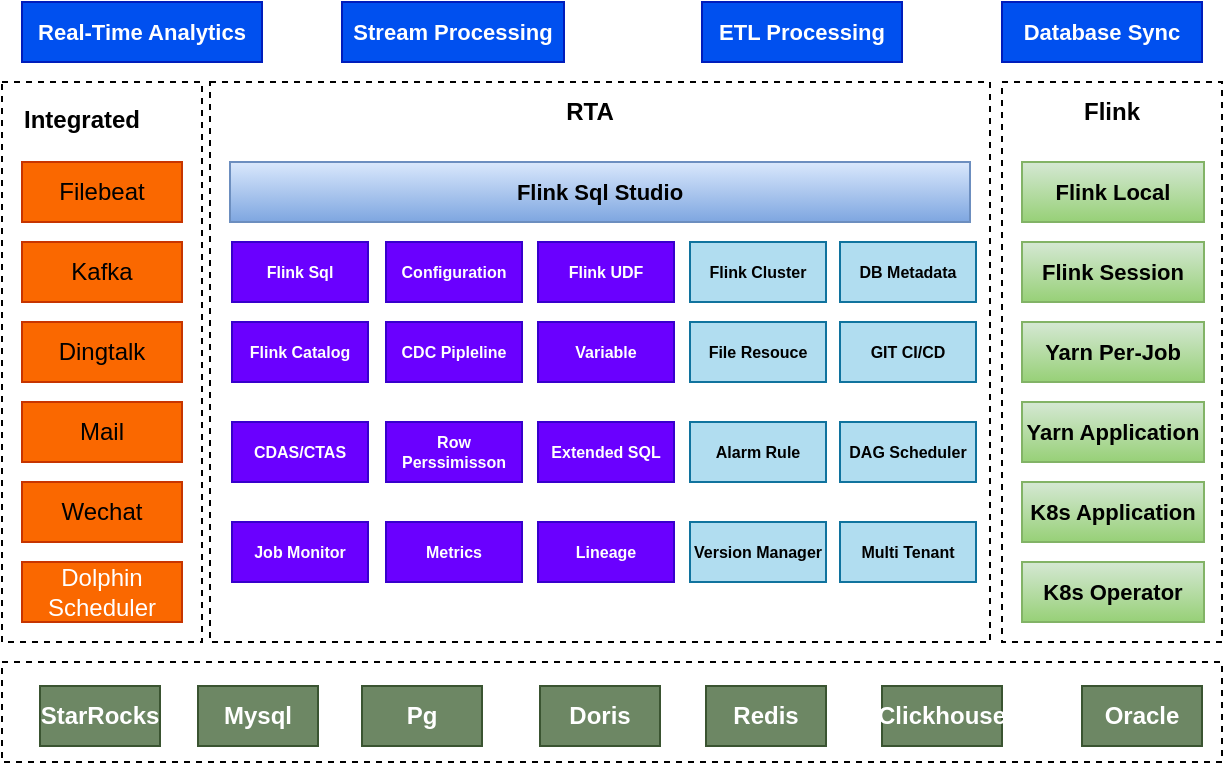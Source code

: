 <mxfile version="24.6.2" type="github">
  <diagram name="第 1 页" id="HKGODpCxfkMQ4LzSjgvv">
    <mxGraphModel dx="819" dy="422" grid="1" gridSize="10" guides="1" tooltips="1" connect="1" arrows="1" fold="1" page="1" pageScale="1" pageWidth="827" pageHeight="1169" math="0" shadow="0">
      <root>
        <mxCell id="0" />
        <mxCell id="1" parent="0" />
        <mxCell id="EMy1A2MRM-kkTs6elO1o-1" value="&lt;font style=&quot;font-size: 11px;&quot;&gt;Real-Time Analytics&lt;/font&gt;" style="rounded=0;whiteSpace=wrap;html=1;fontSize=11;fontStyle=1;fillColor=#0050ef;fontColor=#ffffff;strokeColor=#001DBC;" parent="1" vertex="1">
          <mxGeometry x="110" y="200" width="120" height="30" as="geometry" />
        </mxCell>
        <mxCell id="EMy1A2MRM-kkTs6elO1o-2" value="&lt;font style=&quot;font-size: 11px;&quot;&gt;Stream Processing&lt;/font&gt;" style="rounded=0;whiteSpace=wrap;html=1;fontSize=11;fontStyle=1;fillColor=#0050ef;fontColor=#ffffff;strokeColor=#001DBC;" parent="1" vertex="1">
          <mxGeometry x="270" y="200" width="111" height="30" as="geometry" />
        </mxCell>
        <mxCell id="EMy1A2MRM-kkTs6elO1o-3" value="&lt;font style=&quot;font-size: 11px;&quot;&gt;ETL Processing&lt;/font&gt;" style="rounded=0;whiteSpace=wrap;html=1;fontSize=11;fontStyle=1;fillColor=#0050ef;fontColor=#ffffff;strokeColor=#001DBC;" parent="1" vertex="1">
          <mxGeometry x="450" y="200" width="100" height="30" as="geometry" />
        </mxCell>
        <mxCell id="EMy1A2MRM-kkTs6elO1o-4" value="&lt;font style=&quot;font-size: 11px;&quot;&gt;Database Sync&lt;/font&gt;" style="rounded=0;whiteSpace=wrap;html=1;fontSize=11;fontStyle=1;fillColor=#0050ef;fontColor=#ffffff;strokeColor=#001DBC;" parent="1" vertex="1">
          <mxGeometry x="600" y="200" width="100" height="30" as="geometry" />
        </mxCell>
        <mxCell id="EMy1A2MRM-kkTs6elO1o-8" value="" style="rounded=0;whiteSpace=wrap;html=1;dashed=1;fontSize=11;fontStyle=1" parent="1" vertex="1">
          <mxGeometry x="204" y="240" width="390" height="280" as="geometry" />
        </mxCell>
        <mxCell id="EMy1A2MRM-kkTs6elO1o-9" value="Flink Sql Studio" style="rounded=0;whiteSpace=wrap;html=1;fontSize=11;fontStyle=1;fillColor=#dae8fc;gradientColor=#7ea6e0;strokeColor=#6c8ebf;" parent="1" vertex="1">
          <mxGeometry x="214" y="280" width="370" height="30" as="geometry" />
        </mxCell>
        <mxCell id="EMy1A2MRM-kkTs6elO1o-10" value="Flink Sql" style="rounded=0;whiteSpace=wrap;html=1;fontSize=8;fontStyle=1;fillColor=#6a00ff;fontColor=#ffffff;strokeColor=#3700CC;" parent="1" vertex="1">
          <mxGeometry x="215" y="320" width="68" height="30" as="geometry" />
        </mxCell>
        <mxCell id="EMy1A2MRM-kkTs6elO1o-11" value="Configuration" style="rounded=0;whiteSpace=wrap;html=1;fontSize=8;fontStyle=1;fillColor=#6a00ff;fontColor=#ffffff;strokeColor=#3700CC;" parent="1" vertex="1">
          <mxGeometry x="292" y="320" width="68" height="30" as="geometry" />
        </mxCell>
        <mxCell id="EMy1A2MRM-kkTs6elO1o-13" value="Flink UDF" style="rounded=0;whiteSpace=wrap;html=1;fontSize=8;fontStyle=1;fillColor=#6a00ff;fontColor=#ffffff;strokeColor=#3700CC;" parent="1" vertex="1">
          <mxGeometry x="368" y="320" width="68" height="30" as="geometry" />
        </mxCell>
        <mxCell id="EMy1A2MRM-kkTs6elO1o-14" value="Flink Cluster" style="rounded=0;whiteSpace=wrap;html=1;fontSize=8;fontStyle=1;fillColor=#b1ddf0;strokeColor=#10739e;" parent="1" vertex="1">
          <mxGeometry x="444" y="320" width="68" height="30" as="geometry" />
        </mxCell>
        <mxCell id="EMy1A2MRM-kkTs6elO1o-15" value="DB Metadata" style="rounded=0;whiteSpace=wrap;html=1;fontSize=8;fontStyle=1;fillColor=#b1ddf0;strokeColor=#10739e;" parent="1" vertex="1">
          <mxGeometry x="519" y="320" width="68" height="30" as="geometry" />
        </mxCell>
        <mxCell id="EMy1A2MRM-kkTs6elO1o-16" value="Flink Catalog" style="rounded=0;whiteSpace=wrap;html=1;fontSize=8;fontStyle=1;fillColor=#6a00ff;fontColor=#ffffff;strokeColor=#3700CC;" parent="1" vertex="1">
          <mxGeometry x="215" y="360" width="68" height="30" as="geometry" />
        </mxCell>
        <mxCell id="EMy1A2MRM-kkTs6elO1o-17" value="CDC Pipleline" style="rounded=0;whiteSpace=wrap;html=1;fontSize=8;fontStyle=1;fillColor=#6a00ff;fontColor=#ffffff;strokeColor=#3700CC;" parent="1" vertex="1">
          <mxGeometry x="292" y="360" width="68" height="30" as="geometry" />
        </mxCell>
        <mxCell id="EMy1A2MRM-kkTs6elO1o-18" value="Variable" style="rounded=0;whiteSpace=wrap;html=1;fontSize=8;fontStyle=1;fillColor=#6a00ff;fontColor=#ffffff;strokeColor=#3700CC;" parent="1" vertex="1">
          <mxGeometry x="368" y="360" width="68" height="30" as="geometry" />
        </mxCell>
        <mxCell id="EMy1A2MRM-kkTs6elO1o-19" value="File Resouce" style="rounded=0;whiteSpace=wrap;html=1;fontSize=8;fontStyle=1;fillColor=#b1ddf0;strokeColor=#10739e;" parent="1" vertex="1">
          <mxGeometry x="444" y="360" width="68" height="30" as="geometry" />
        </mxCell>
        <mxCell id="EMy1A2MRM-kkTs6elO1o-20" value="GIT CI/CD" style="rounded=0;whiteSpace=wrap;html=1;fontSize=8;fontStyle=1;fillColor=#b1ddf0;strokeColor=#10739e;" parent="1" vertex="1">
          <mxGeometry x="519" y="360" width="68" height="30" as="geometry" />
        </mxCell>
        <mxCell id="EMy1A2MRM-kkTs6elO1o-21" value="CDAS/CTAS" style="rounded=0;whiteSpace=wrap;html=1;fontSize=8;fontStyle=1;fillColor=#6a00ff;fontColor=#ffffff;strokeColor=#3700CC;" parent="1" vertex="1">
          <mxGeometry x="215" y="410" width="68" height="30" as="geometry" />
        </mxCell>
        <mxCell id="EMy1A2MRM-kkTs6elO1o-22" value="Row Perssimisson" style="rounded=0;whiteSpace=wrap;html=1;fontSize=8;fontStyle=1;fillColor=#6a00ff;fontColor=#ffffff;strokeColor=#3700CC;" parent="1" vertex="1">
          <mxGeometry x="292" y="410" width="68" height="30" as="geometry" />
        </mxCell>
        <mxCell id="EMy1A2MRM-kkTs6elO1o-23" value="Extended SQL" style="rounded=0;whiteSpace=wrap;html=1;fontSize=8;fontStyle=1;fillColor=#6a00ff;fontColor=#ffffff;strokeColor=#3700CC;" parent="1" vertex="1">
          <mxGeometry x="368" y="410" width="68" height="30" as="geometry" />
        </mxCell>
        <mxCell id="EMy1A2MRM-kkTs6elO1o-24" value="Alarm Rule" style="rounded=0;whiteSpace=wrap;html=1;fontSize=8;fontStyle=1;fillColor=#b1ddf0;strokeColor=#10739e;" parent="1" vertex="1">
          <mxGeometry x="444" y="410" width="68" height="30" as="geometry" />
        </mxCell>
        <mxCell id="EMy1A2MRM-kkTs6elO1o-25" value="DAG Scheduler" style="rounded=0;whiteSpace=wrap;html=1;fontSize=8;fontStyle=1;fillColor=#b1ddf0;strokeColor=#10739e;" parent="1" vertex="1">
          <mxGeometry x="519" y="410" width="68" height="30" as="geometry" />
        </mxCell>
        <mxCell id="EMy1A2MRM-kkTs6elO1o-26" value="Job Monitor" style="rounded=0;whiteSpace=wrap;html=1;fontSize=8;fontStyle=1;fillColor=#6a00ff;fontColor=#ffffff;strokeColor=#3700CC;" parent="1" vertex="1">
          <mxGeometry x="215" y="460" width="68" height="30" as="geometry" />
        </mxCell>
        <mxCell id="EMy1A2MRM-kkTs6elO1o-27" value="Metrics" style="rounded=0;whiteSpace=wrap;html=1;fontSize=8;fontStyle=1;fillColor=#6a00ff;fontColor=#ffffff;strokeColor=#3700CC;" parent="1" vertex="1">
          <mxGeometry x="292" y="460" width="68" height="30" as="geometry" />
        </mxCell>
        <mxCell id="EMy1A2MRM-kkTs6elO1o-28" value="Lineage" style="rounded=0;whiteSpace=wrap;html=1;fontSize=8;fontStyle=1;fillColor=#6a00ff;fontColor=#ffffff;strokeColor=#3700CC;" parent="1" vertex="1">
          <mxGeometry x="368" y="460" width="68" height="30" as="geometry" />
        </mxCell>
        <mxCell id="EMy1A2MRM-kkTs6elO1o-29" value="Version Manager" style="rounded=0;whiteSpace=wrap;html=1;fontSize=8;fontStyle=1;fillColor=#b1ddf0;strokeColor=#10739e;" parent="1" vertex="1">
          <mxGeometry x="444" y="460" width="68" height="30" as="geometry" />
        </mxCell>
        <mxCell id="EMy1A2MRM-kkTs6elO1o-30" value="Multi Tenant" style="rounded=0;whiteSpace=wrap;html=1;fontSize=8;fontStyle=1;fillColor=#b1ddf0;strokeColor=#10739e;" parent="1" vertex="1">
          <mxGeometry x="519" y="460" width="68" height="30" as="geometry" />
        </mxCell>
        <mxCell id="EMy1A2MRM-kkTs6elO1o-36" value="" style="rounded=0;whiteSpace=wrap;html=1;dashed=1;fontSize=11;fontStyle=1" parent="1" vertex="1">
          <mxGeometry x="600" y="240" width="110" height="280" as="geometry" />
        </mxCell>
        <mxCell id="EMy1A2MRM-kkTs6elO1o-37" value="Flink Local" style="rounded=0;whiteSpace=wrap;html=1;fontSize=11;fontStyle=1;fillColor=#d5e8d4;gradientColor=#97d077;strokeColor=#82b366;" parent="1" vertex="1">
          <mxGeometry x="610" y="280" width="91" height="30" as="geometry" />
        </mxCell>
        <mxCell id="EMy1A2MRM-kkTs6elO1o-38" value="Flink Session" style="rounded=0;whiteSpace=wrap;html=1;fontSize=11;fontStyle=1;fillColor=#d5e8d4;gradientColor=#97d077;strokeColor=#82b366;" parent="1" vertex="1">
          <mxGeometry x="610" y="320" width="91" height="30" as="geometry" />
        </mxCell>
        <mxCell id="EMy1A2MRM-kkTs6elO1o-39" value="Yarn Per-Job" style="rounded=0;whiteSpace=wrap;html=1;fontSize=11;fontStyle=1;fillColor=#d5e8d4;gradientColor=#97d077;strokeColor=#82b366;" parent="1" vertex="1">
          <mxGeometry x="610" y="360" width="91" height="30" as="geometry" />
        </mxCell>
        <mxCell id="EMy1A2MRM-kkTs6elO1o-40" value="Yarn Application" style="rounded=0;whiteSpace=wrap;html=1;fontSize=11;fontStyle=1;fillColor=#d5e8d4;gradientColor=#97d077;strokeColor=#82b366;" parent="1" vertex="1">
          <mxGeometry x="610" y="400" width="91" height="30" as="geometry" />
        </mxCell>
        <mxCell id="EMy1A2MRM-kkTs6elO1o-41" value="K8s Application" style="rounded=0;whiteSpace=wrap;html=1;fontSize=11;fontStyle=1;fillColor=#d5e8d4;gradientColor=#97d077;strokeColor=#82b366;" parent="1" vertex="1">
          <mxGeometry x="610" y="440" width="91" height="30" as="geometry" />
        </mxCell>
        <mxCell id="EMy1A2MRM-kkTs6elO1o-42" value="K8s Operator" style="rounded=0;whiteSpace=wrap;html=1;fontSize=11;fontStyle=1;fillColor=#d5e8d4;gradientColor=#97d077;strokeColor=#82b366;" parent="1" vertex="1">
          <mxGeometry x="610" y="480" width="91" height="30" as="geometry" />
        </mxCell>
        <mxCell id="EMy1A2MRM-kkTs6elO1o-43" value="" style="rounded=0;whiteSpace=wrap;html=1;dashed=1;fontSize=11;fontStyle=1" parent="1" vertex="1">
          <mxGeometry x="100" y="530" width="610" height="50" as="geometry" />
        </mxCell>
        <mxCell id="EMy1A2MRM-kkTs6elO1o-44" value="&lt;b&gt;RTA&lt;/b&gt;" style="text;html=1;align=center;verticalAlign=middle;whiteSpace=wrap;rounded=0;" parent="1" vertex="1">
          <mxGeometry x="364" y="240" width="60" height="30" as="geometry" />
        </mxCell>
        <mxCell id="EMy1A2MRM-kkTs6elO1o-45" value="&lt;b&gt;Flink&lt;/b&gt;" style="text;html=1;align=center;verticalAlign=middle;whiteSpace=wrap;rounded=0;" parent="1" vertex="1">
          <mxGeometry x="625" y="240" width="60" height="30" as="geometry" />
        </mxCell>
        <mxCell id="EMy1A2MRM-kkTs6elO1o-47" value="StarRocks" style="rounded=0;whiteSpace=wrap;html=1;fillColor=#6d8764;strokeColor=#3A5431;fontColor=#ffffff;fontStyle=1" parent="1" vertex="1">
          <mxGeometry x="119" y="542" width="60" height="30" as="geometry" />
        </mxCell>
        <mxCell id="EMy1A2MRM-kkTs6elO1o-48" value="Mysql" style="rounded=0;whiteSpace=wrap;html=1;fillColor=#6d8764;strokeColor=#3A5431;fontColor=#ffffff;fontStyle=1" parent="1" vertex="1">
          <mxGeometry x="198" y="542" width="60" height="30" as="geometry" />
        </mxCell>
        <mxCell id="EMy1A2MRM-kkTs6elO1o-49" value="Pg" style="rounded=0;whiteSpace=wrap;html=1;fillColor=#6d8764;strokeColor=#3A5431;fontColor=#ffffff;fontStyle=1" parent="1" vertex="1">
          <mxGeometry x="280" y="542" width="60" height="30" as="geometry" />
        </mxCell>
        <mxCell id="EMy1A2MRM-kkTs6elO1o-50" value="Redis" style="rounded=0;whiteSpace=wrap;html=1;fillColor=#6d8764;strokeColor=#3A5431;fontColor=#ffffff;fontStyle=1" parent="1" vertex="1">
          <mxGeometry x="452" y="542" width="60" height="30" as="geometry" />
        </mxCell>
        <mxCell id="EMy1A2MRM-kkTs6elO1o-51" value="Clickhouse" style="rounded=0;whiteSpace=wrap;html=1;fillColor=#6d8764;strokeColor=#3A5431;fontColor=#ffffff;fontStyle=1" parent="1" vertex="1">
          <mxGeometry x="540" y="542" width="60" height="30" as="geometry" />
        </mxCell>
        <mxCell id="EMy1A2MRM-kkTs6elO1o-53" value="Oracle" style="rounded=0;whiteSpace=wrap;html=1;fillColor=#6d8764;strokeColor=#3A5431;fontColor=#ffffff;fontStyle=1" parent="1" vertex="1">
          <mxGeometry x="640" y="542" width="60" height="30" as="geometry" />
        </mxCell>
        <mxCell id="EMy1A2MRM-kkTs6elO1o-60" value="" style="rounded=0;whiteSpace=wrap;html=1;dashed=1;" parent="1" vertex="1">
          <mxGeometry x="100" y="240" width="100" height="280" as="geometry" />
        </mxCell>
        <mxCell id="EMy1A2MRM-kkTs6elO1o-61" value="Filebeat" style="rounded=0;whiteSpace=wrap;html=1;fillColor=#fa6800;fontColor=#000000;strokeColor=#C73500;" parent="1" vertex="1">
          <mxGeometry x="110" y="280" width="80" height="30" as="geometry" />
        </mxCell>
        <mxCell id="EMy1A2MRM-kkTs6elO1o-63" value="Kafka" style="rounded=0;whiteSpace=wrap;html=1;fillColor=#fa6800;fontColor=#000000;strokeColor=#C73500;" parent="1" vertex="1">
          <mxGeometry x="110" y="320" width="80" height="30" as="geometry" />
        </mxCell>
        <mxCell id="EMy1A2MRM-kkTs6elO1o-64" value="Dingtalk" style="rounded=0;whiteSpace=wrap;html=1;fillColor=#fa6800;fontColor=#000000;strokeColor=#C73500;" parent="1" vertex="1">
          <mxGeometry x="110" y="360" width="80" height="30" as="geometry" />
        </mxCell>
        <mxCell id="EMy1A2MRM-kkTs6elO1o-65" value="&lt;b&gt;Integrated&lt;/b&gt;" style="text;html=1;align=center;verticalAlign=middle;whiteSpace=wrap;rounded=0;" parent="1" vertex="1">
          <mxGeometry x="110" y="244" width="60" height="30" as="geometry" />
        </mxCell>
        <mxCell id="EMy1A2MRM-kkTs6elO1o-66" value="Mail" style="rounded=0;whiteSpace=wrap;html=1;fillColor=#fa6800;fontColor=#000000;strokeColor=#C73500;" parent="1" vertex="1">
          <mxGeometry x="110" y="400" width="80" height="30" as="geometry" />
        </mxCell>
        <mxCell id="EMy1A2MRM-kkTs6elO1o-67" value="Wechat" style="rounded=0;whiteSpace=wrap;html=1;fillColor=#fa6800;fontColor=#000000;strokeColor=#C73500;" parent="1" vertex="1">
          <mxGeometry x="110" y="440" width="80" height="30" as="geometry" />
        </mxCell>
        <mxCell id="CSS75EGZJ9T9D-MVBC-j-1" value="&lt;span style=&quot;color: rgb(255, 255, 255);&quot;&gt;Dolphin Scheduler&lt;/span&gt;" style="rounded=0;whiteSpace=wrap;html=1;fillColor=#fa6800;fontColor=#000000;strokeColor=#C73500;" vertex="1" parent="1">
          <mxGeometry x="110" y="480" width="80" height="30" as="geometry" />
        </mxCell>
        <mxCell id="CSS75EGZJ9T9D-MVBC-j-2" value="Doris" style="rounded=0;whiteSpace=wrap;html=1;fillColor=#6d8764;strokeColor=#3A5431;fontColor=#ffffff;fontStyle=1" vertex="1" parent="1">
          <mxGeometry x="369" y="542" width="60" height="30" as="geometry" />
        </mxCell>
      </root>
    </mxGraphModel>
  </diagram>
</mxfile>
